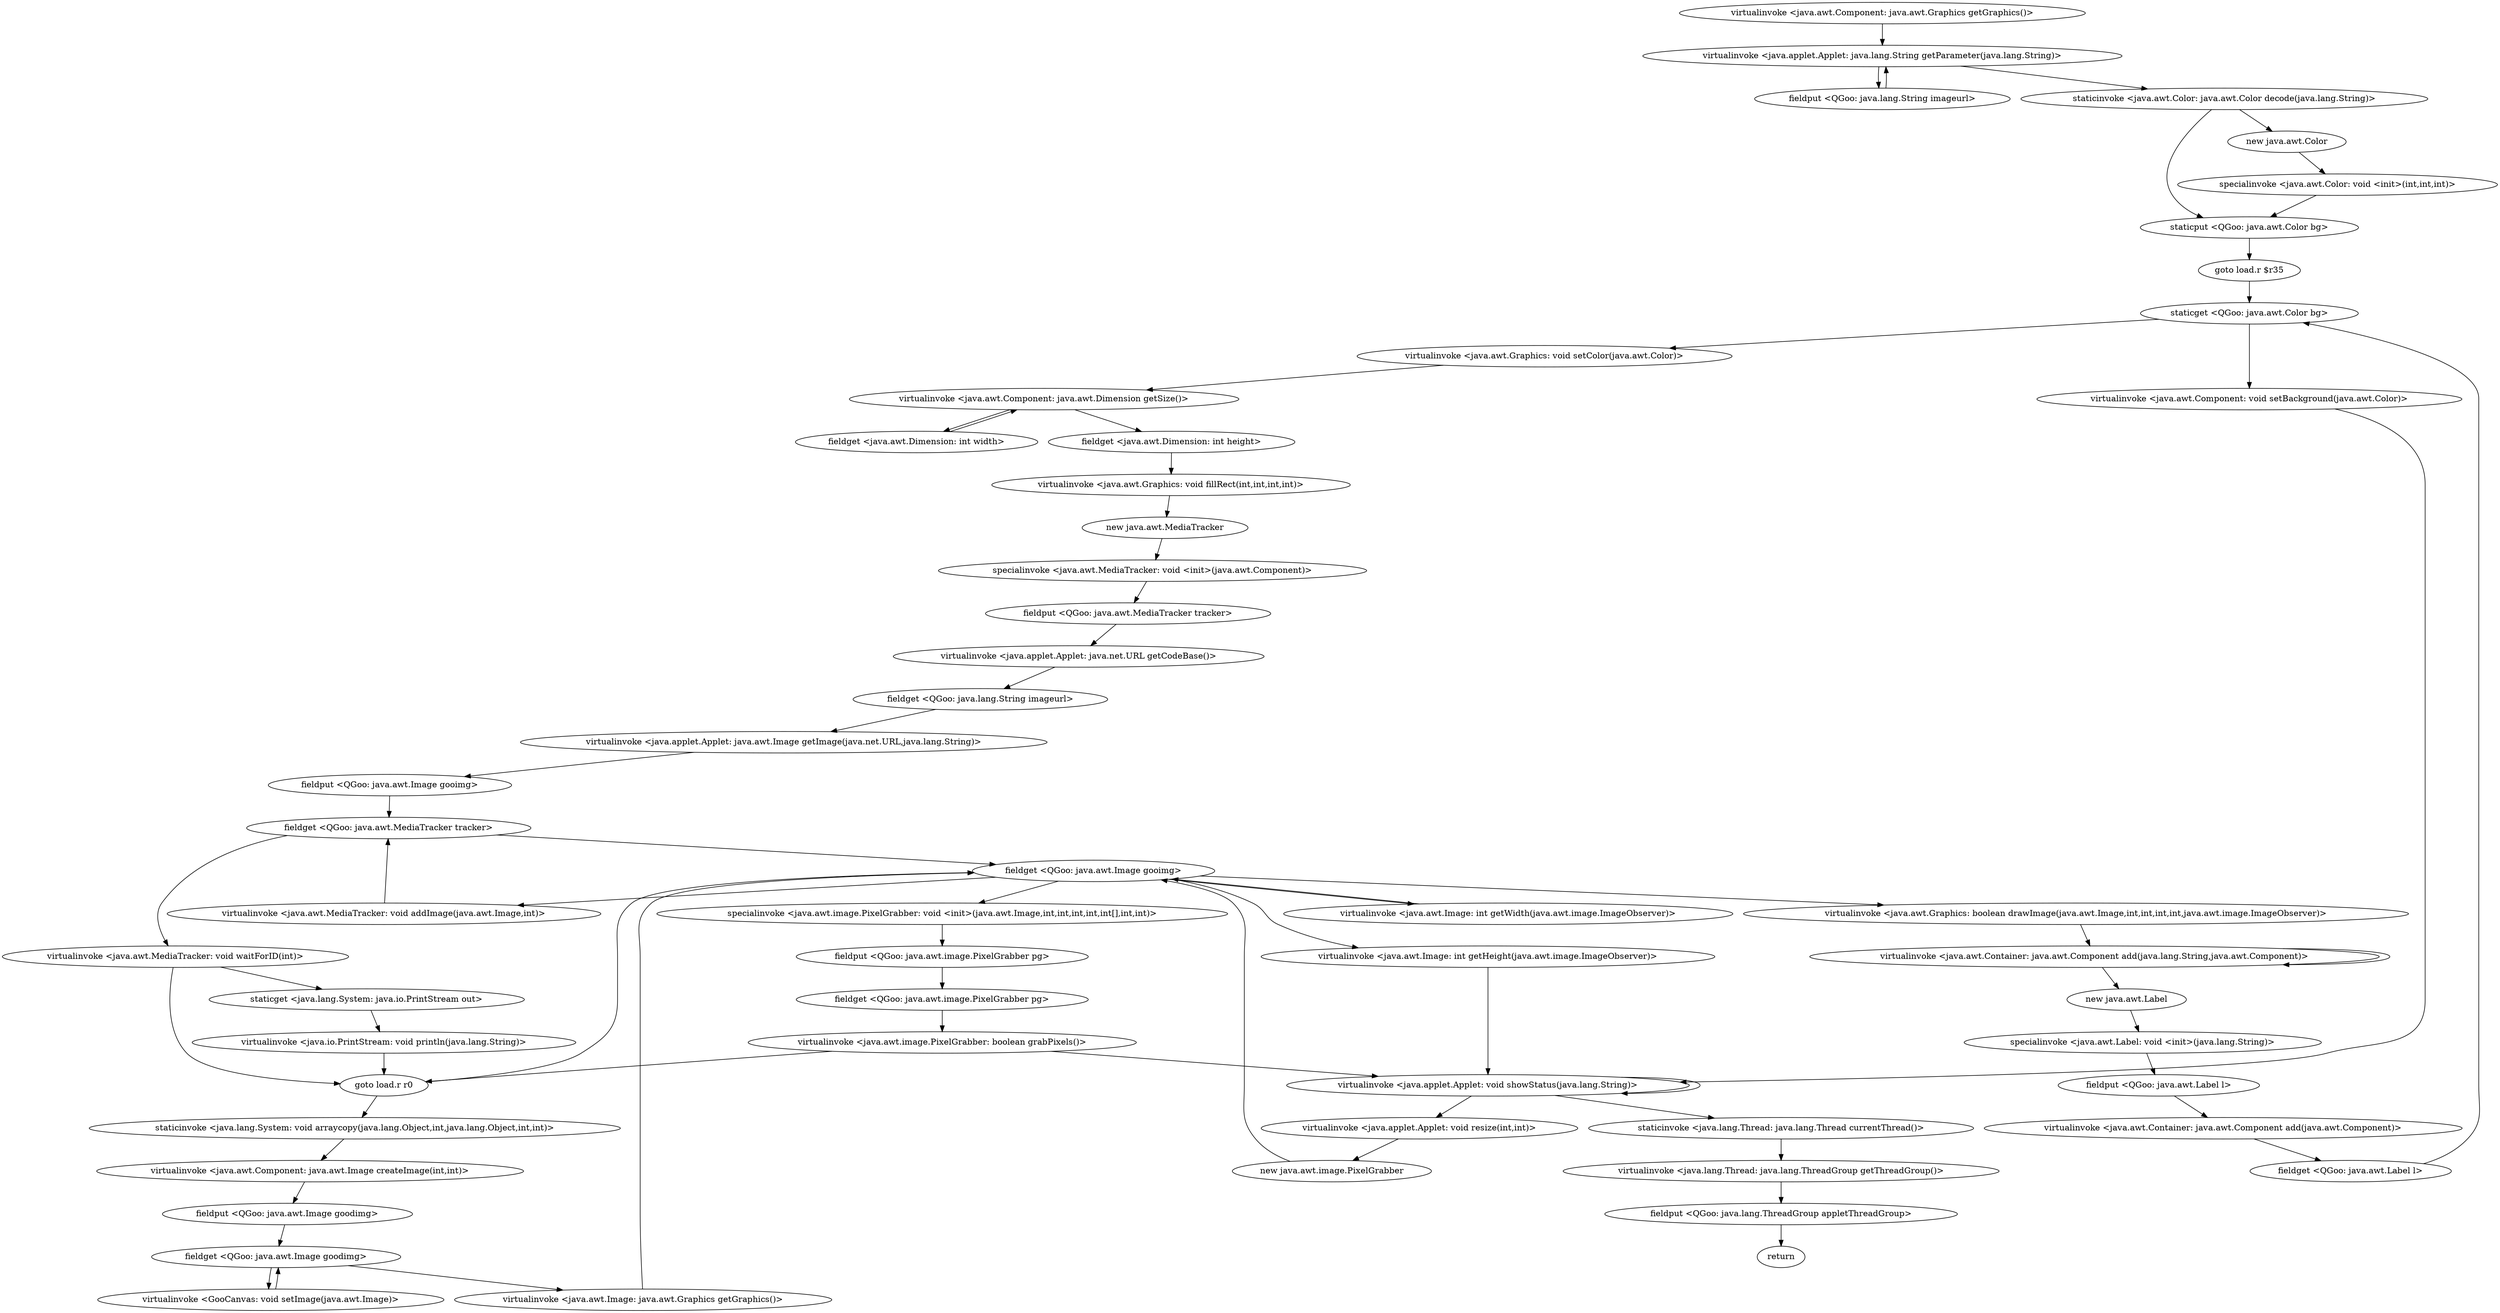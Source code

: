 digraph "" {
"virtualinvoke <java.awt.Component: java.awt.Graphics getGraphics()>";
 "virtualinvoke <java.awt.Component: java.awt.Graphics getGraphics()>"->"virtualinvoke <java.applet.Applet: java.lang.String getParameter(java.lang.String)>";
 "virtualinvoke <java.applet.Applet: java.lang.String getParameter(java.lang.String)>"->"fieldput <QGoo: java.lang.String imageurl>";
 "fieldput <QGoo: java.lang.String imageurl>"->"virtualinvoke <java.applet.Applet: java.lang.String getParameter(java.lang.String)>";
 "virtualinvoke <java.applet.Applet: java.lang.String getParameter(java.lang.String)>"->"staticinvoke <java.awt.Color: java.awt.Color decode(java.lang.String)>";
 "staticinvoke <java.awt.Color: java.awt.Color decode(java.lang.String)>"->"staticput <QGoo: java.awt.Color bg>";
 "staticput <QGoo: java.awt.Color bg>"->"goto load.r $r35";
 "goto load.r $r35"->"staticget <QGoo: java.awt.Color bg>";
 "staticget <QGoo: java.awt.Color bg>"->"virtualinvoke <java.awt.Graphics: void setColor(java.awt.Color)>";
 "virtualinvoke <java.awt.Graphics: void setColor(java.awt.Color)>"->"virtualinvoke <java.awt.Component: java.awt.Dimension getSize()>";
 "virtualinvoke <java.awt.Component: java.awt.Dimension getSize()>"->"fieldget <java.awt.Dimension: int width>";
 "fieldget <java.awt.Dimension: int width>"->"virtualinvoke <java.awt.Component: java.awt.Dimension getSize()>";
 "virtualinvoke <java.awt.Component: java.awt.Dimension getSize()>"->"fieldget <java.awt.Dimension: int height>";
 "fieldget <java.awt.Dimension: int height>"->"virtualinvoke <java.awt.Graphics: void fillRect(int,int,int,int)>";
 "virtualinvoke <java.awt.Graphics: void fillRect(int,int,int,int)>"->"new java.awt.MediaTracker";
 "new java.awt.MediaTracker"->"specialinvoke <java.awt.MediaTracker: void <init>(java.awt.Component)>";
 "specialinvoke <java.awt.MediaTracker: void <init>(java.awt.Component)>"->"fieldput <QGoo: java.awt.MediaTracker tracker>";
 "fieldput <QGoo: java.awt.MediaTracker tracker>"->"virtualinvoke <java.applet.Applet: java.net.URL getCodeBase()>";
 "virtualinvoke <java.applet.Applet: java.net.URL getCodeBase()>"->"fieldget <QGoo: java.lang.String imageurl>";
 "fieldget <QGoo: java.lang.String imageurl>"->"virtualinvoke <java.applet.Applet: java.awt.Image getImage(java.net.URL,java.lang.String)>";
 "virtualinvoke <java.applet.Applet: java.awt.Image getImage(java.net.URL,java.lang.String)>"->"fieldput <QGoo: java.awt.Image gooimg>";
 "fieldput <QGoo: java.awt.Image gooimg>"->"fieldget <QGoo: java.awt.MediaTracker tracker>";
 "fieldget <QGoo: java.awt.MediaTracker tracker>"->"fieldget <QGoo: java.awt.Image gooimg>";
 "fieldget <QGoo: java.awt.Image gooimg>"->"virtualinvoke <java.awt.MediaTracker: void addImage(java.awt.Image,int)>";
 "virtualinvoke <java.awt.MediaTracker: void addImage(java.awt.Image,int)>"->"fieldget <QGoo: java.awt.MediaTracker tracker>";
 "fieldget <QGoo: java.awt.MediaTracker tracker>"->"virtualinvoke <java.awt.MediaTracker: void waitForID(int)>";
 "virtualinvoke <java.awt.MediaTracker: void waitForID(int)>"->"goto load.r r0";
 "goto load.r r0"->"fieldget <QGoo: java.awt.Image gooimg>";
 "fieldget <QGoo: java.awt.Image gooimg>"->"virtualinvoke <java.awt.Image: int getWidth(java.awt.image.ImageObserver)>";
 "virtualinvoke <java.awt.Image: int getWidth(java.awt.image.ImageObserver)>"->"fieldget <QGoo: java.awt.Image gooimg>";
 "fieldget <QGoo: java.awt.Image gooimg>"->"virtualinvoke <java.awt.Image: int getHeight(java.awt.image.ImageObserver)>";
 "virtualinvoke <java.awt.Image: int getHeight(java.awt.image.ImageObserver)>"->"virtualinvoke <java.applet.Applet: void showStatus(java.lang.String)>";
 "virtualinvoke <java.applet.Applet: void showStatus(java.lang.String)>"->"virtualinvoke <java.applet.Applet: void showStatus(java.lang.String)>";
 "virtualinvoke <java.applet.Applet: void showStatus(java.lang.String)>"->"virtualinvoke <java.applet.Applet: void resize(int,int)>";
 "virtualinvoke <java.applet.Applet: void resize(int,int)>"->"new java.awt.image.PixelGrabber";
 "new java.awt.image.PixelGrabber"->"fieldget <QGoo: java.awt.Image gooimg>";
 "fieldget <QGoo: java.awt.Image gooimg>"->"specialinvoke <java.awt.image.PixelGrabber: void <init>(java.awt.Image,int,int,int,int,int[],int,int)>";
 "specialinvoke <java.awt.image.PixelGrabber: void <init>(java.awt.Image,int,int,int,int,int[],int,int)>"->"fieldput <QGoo: java.awt.image.PixelGrabber pg>";
 "fieldput <QGoo: java.awt.image.PixelGrabber pg>"->"fieldget <QGoo: java.awt.image.PixelGrabber pg>";
 "fieldget <QGoo: java.awt.image.PixelGrabber pg>"->"virtualinvoke <java.awt.image.PixelGrabber: boolean grabPixels()>";
 "virtualinvoke <java.awt.image.PixelGrabber: boolean grabPixels()>"->"goto load.r r0";
 "goto load.r r0"->"staticinvoke <java.lang.System: void arraycopy(java.lang.Object,int,java.lang.Object,int,int)>";
 "staticinvoke <java.lang.System: void arraycopy(java.lang.Object,int,java.lang.Object,int,int)>"->"virtualinvoke <java.awt.Component: java.awt.Image createImage(int,int)>";
 "virtualinvoke <java.awt.Component: java.awt.Image createImage(int,int)>"->"fieldput <QGoo: java.awt.Image goodimg>";
 "fieldput <QGoo: java.awt.Image goodimg>"->"fieldget <QGoo: java.awt.Image goodimg>";
 "fieldget <QGoo: java.awt.Image goodimg>"->"virtualinvoke <GooCanvas: void setImage(java.awt.Image)>";
 "virtualinvoke <GooCanvas: void setImage(java.awt.Image)>"->"fieldget <QGoo: java.awt.Image goodimg>";
 "fieldget <QGoo: java.awt.Image goodimg>"->"virtualinvoke <java.awt.Image: java.awt.Graphics getGraphics()>";
 "virtualinvoke <java.awt.Image: java.awt.Graphics getGraphics()>"->"fieldget <QGoo: java.awt.Image gooimg>";
 "fieldget <QGoo: java.awt.Image gooimg>"->"virtualinvoke <java.awt.Graphics: boolean drawImage(java.awt.Image,int,int,int,int,java.awt.image.ImageObserver)>";
 "virtualinvoke <java.awt.Graphics: boolean drawImage(java.awt.Image,int,int,int,int,java.awt.image.ImageObserver)>"->"virtualinvoke <java.awt.Container: java.awt.Component add(java.lang.String,java.awt.Component)>";
 "virtualinvoke <java.awt.Container: java.awt.Component add(java.lang.String,java.awt.Component)>"->"virtualinvoke <java.awt.Container: java.awt.Component add(java.lang.String,java.awt.Component)>";
 "virtualinvoke <java.awt.Container: java.awt.Component add(java.lang.String,java.awt.Component)>"->"new java.awt.Label";
 "new java.awt.Label"->"specialinvoke <java.awt.Label: void <init>(java.lang.String)>";
 "specialinvoke <java.awt.Label: void <init>(java.lang.String)>"->"fieldput <QGoo: java.awt.Label l>";
 "fieldput <QGoo: java.awt.Label l>"->"virtualinvoke <java.awt.Container: java.awt.Component add(java.awt.Component)>";
 "virtualinvoke <java.awt.Container: java.awt.Component add(java.awt.Component)>"->"fieldget <QGoo: java.awt.Label l>";
 "fieldget <QGoo: java.awt.Label l>"->"staticget <QGoo: java.awt.Color bg>";
 "staticget <QGoo: java.awt.Color bg>"->"virtualinvoke <java.awt.Component: void setBackground(java.awt.Color)>";
 "virtualinvoke <java.awt.Component: void setBackground(java.awt.Color)>"->"virtualinvoke <java.applet.Applet: void showStatus(java.lang.String)>";
 "virtualinvoke <java.applet.Applet: void showStatus(java.lang.String)>"->"staticinvoke <java.lang.Thread: java.lang.Thread currentThread()>";
 "staticinvoke <java.lang.Thread: java.lang.Thread currentThread()>"->"virtualinvoke <java.lang.Thread: java.lang.ThreadGroup getThreadGroup()>";
 "virtualinvoke <java.lang.Thread: java.lang.ThreadGroup getThreadGroup()>"->"fieldput <QGoo: java.lang.ThreadGroup appletThreadGroup>";
 "fieldput <QGoo: java.lang.ThreadGroup appletThreadGroup>"->"return";
 "virtualinvoke <java.awt.image.PixelGrabber: boolean grabPixels()>"->"virtualinvoke <java.applet.Applet: void showStatus(java.lang.String)>";
 "virtualinvoke <java.awt.MediaTracker: void waitForID(int)>"->"staticget <java.lang.System: java.io.PrintStream out>";
 "staticget <java.lang.System: java.io.PrintStream out>"->"virtualinvoke <java.io.PrintStream: void println(java.lang.String)>";
 "virtualinvoke <java.io.PrintStream: void println(java.lang.String)>"->"goto load.r r0";
 "staticinvoke <java.awt.Color: java.awt.Color decode(java.lang.String)>"->"new java.awt.Color";
 "new java.awt.Color"->"specialinvoke <java.awt.Color: void <init>(int,int,int)>";
 "specialinvoke <java.awt.Color: void <init>(int,int,int)>"->"staticput <QGoo: java.awt.Color bg>";
}
